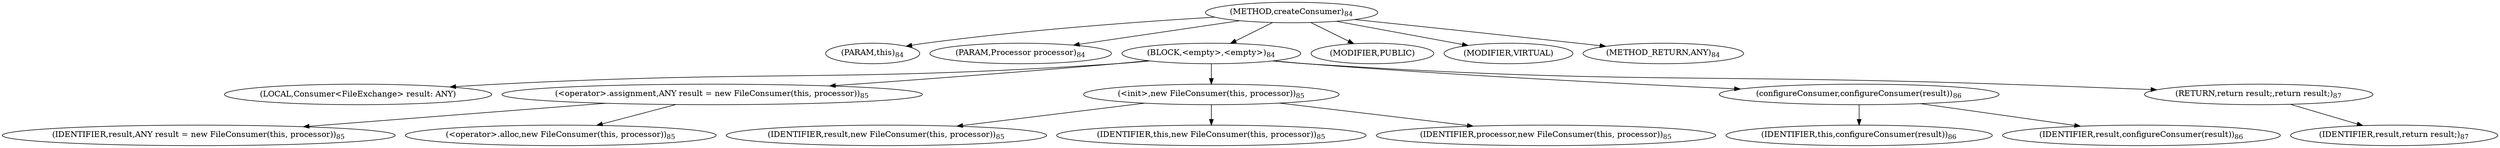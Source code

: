 digraph "createConsumer" {  
"345" [label = <(METHOD,createConsumer)<SUB>84</SUB>> ]
"16" [label = <(PARAM,this)<SUB>84</SUB>> ]
"346" [label = <(PARAM,Processor processor)<SUB>84</SUB>> ]
"347" [label = <(BLOCK,&lt;empty&gt;,&lt;empty&gt;)<SUB>84</SUB>> ]
"18" [label = <(LOCAL,Consumer&lt;FileExchange&gt; result: ANY)> ]
"348" [label = <(&lt;operator&gt;.assignment,ANY result = new FileConsumer(this, processor))<SUB>85</SUB>> ]
"349" [label = <(IDENTIFIER,result,ANY result = new FileConsumer(this, processor))<SUB>85</SUB>> ]
"350" [label = <(&lt;operator&gt;.alloc,new FileConsumer(this, processor))<SUB>85</SUB>> ]
"351" [label = <(&lt;init&gt;,new FileConsumer(this, processor))<SUB>85</SUB>> ]
"17" [label = <(IDENTIFIER,result,new FileConsumer(this, processor))<SUB>85</SUB>> ]
"15" [label = <(IDENTIFIER,this,new FileConsumer(this, processor))<SUB>85</SUB>> ]
"352" [label = <(IDENTIFIER,processor,new FileConsumer(this, processor))<SUB>85</SUB>> ]
"353" [label = <(configureConsumer,configureConsumer(result))<SUB>86</SUB>> ]
"19" [label = <(IDENTIFIER,this,configureConsumer(result))<SUB>86</SUB>> ]
"354" [label = <(IDENTIFIER,result,configureConsumer(result))<SUB>86</SUB>> ]
"355" [label = <(RETURN,return result;,return result;)<SUB>87</SUB>> ]
"356" [label = <(IDENTIFIER,result,return result;)<SUB>87</SUB>> ]
"357" [label = <(MODIFIER,PUBLIC)> ]
"358" [label = <(MODIFIER,VIRTUAL)> ]
"359" [label = <(METHOD_RETURN,ANY)<SUB>84</SUB>> ]
  "345" -> "16" 
  "345" -> "346" 
  "345" -> "347" 
  "345" -> "357" 
  "345" -> "358" 
  "345" -> "359" 
  "347" -> "18" 
  "347" -> "348" 
  "347" -> "351" 
  "347" -> "353" 
  "347" -> "355" 
  "348" -> "349" 
  "348" -> "350" 
  "351" -> "17" 
  "351" -> "15" 
  "351" -> "352" 
  "353" -> "19" 
  "353" -> "354" 
  "355" -> "356" 
}
